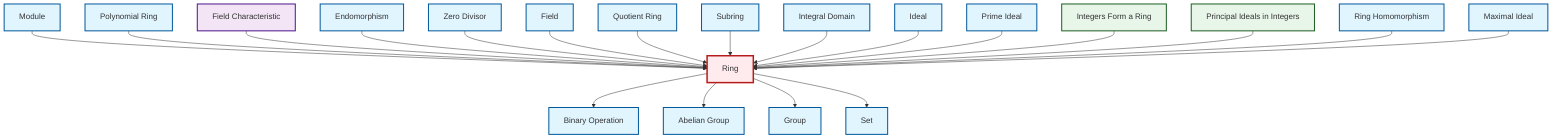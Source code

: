 graph TD
    classDef definition fill:#e1f5fe,stroke:#01579b,stroke-width:2px
    classDef theorem fill:#f3e5f5,stroke:#4a148c,stroke-width:2px
    classDef axiom fill:#fff3e0,stroke:#e65100,stroke-width:2px
    classDef example fill:#e8f5e9,stroke:#1b5e20,stroke-width:2px
    classDef current fill:#ffebee,stroke:#b71c1c,stroke-width:3px
    thm-field-characteristic["Field Characteristic"]:::theorem
    def-subring["Subring"]:::definition
    def-zero-divisor["Zero Divisor"]:::definition
    ex-principal-ideal["Principal Ideals in Integers"]:::example
    def-field["Field"]:::definition
    ex-integers-ring["Integers Form a Ring"]:::example
    def-set["Set"]:::definition
    def-endomorphism["Endomorphism"]:::definition
    def-maximal-ideal["Maximal Ideal"]:::definition
    def-polynomial-ring["Polynomial Ring"]:::definition
    def-group["Group"]:::definition
    def-abelian-group["Abelian Group"]:::definition
    def-ring-homomorphism["Ring Homomorphism"]:::definition
    def-ideal["Ideal"]:::definition
    def-module["Module"]:::definition
    def-prime-ideal["Prime Ideal"]:::definition
    def-quotient-ring["Quotient Ring"]:::definition
    def-ring["Ring"]:::definition
    def-integral-domain["Integral Domain"]:::definition
    def-binary-operation["Binary Operation"]:::definition
    def-ring --> def-binary-operation
    def-module --> def-ring
    def-ring --> def-abelian-group
    def-polynomial-ring --> def-ring
    thm-field-characteristic --> def-ring
    def-ring --> def-group
    def-endomorphism --> def-ring
    def-zero-divisor --> def-ring
    def-field --> def-ring
    def-quotient-ring --> def-ring
    def-subring --> def-ring
    def-integral-domain --> def-ring
    def-ring --> def-set
    def-ideal --> def-ring
    def-prime-ideal --> def-ring
    ex-integers-ring --> def-ring
    ex-principal-ideal --> def-ring
    def-ring-homomorphism --> def-ring
    def-maximal-ideal --> def-ring
    class def-ring current